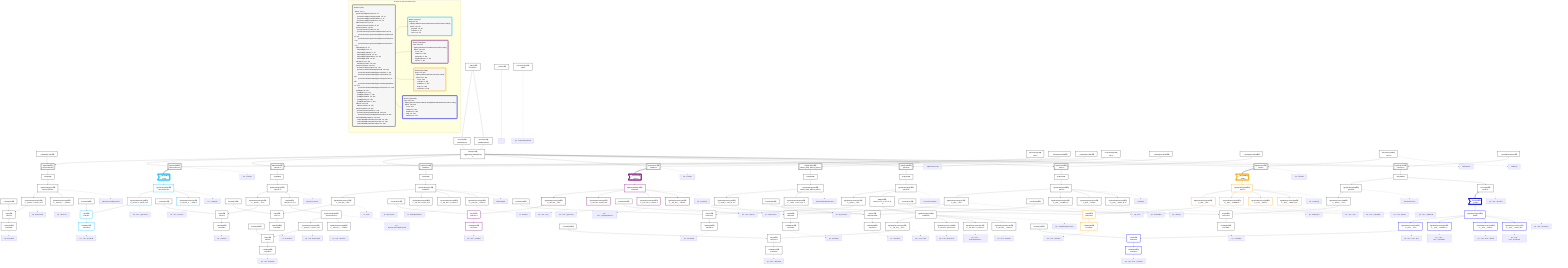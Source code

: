 graph TD
    classDef path fill:#eee,stroke:#000,color:#000
    classDef plan fill:#fff,stroke-width:3px,color:#000
    classDef itemplan fill:#fff,stroke-width:6px,color:#000
    classDef sideeffectplan fill:#f00,stroke-width:6px,color:#000
    classDef bucket fill:#f6f6f6,color:#000,stroke-width:6px,text-align:left


    %% define plans
    __Value0["__Value[0∈0]"]:::plan
    __Value3["__Value[3∈0]<br />ᐸcontextᐳ"]:::plan
    __InputStaticLeaf7["__InputStaticLeaf[7∈0]"]:::plan
    Access9["Access[9∈0]<br />ᐸ3.pgSettingsᐳ"]:::plan
    Access10["Access[10∈0]<br />ᐸ3.withPgClientᐳ"]:::plan
    Object11["Object[11∈0]<br />ᐸ{pgSettings,withPgClient}ᐳ"]:::plan
    PgSelect8[["PgSelect[8∈0]<br />ᐸpersonSecretᐳ"]]:::plan
    First12["First[12∈0]"]:::plan
    PgSelectSingle13["PgSelectSingle[13∈0]<br />ᐸpersonSecretᐳ"]:::plan
    Constant14["Constant[14∈0]"]:::plan
    PgClassExpression15["PgClassExpression[15∈0]<br />ᐸ__person_s...person_id”ᐳ"]:::plan
    List16["List[16∈0]<br />ᐸ14,15ᐳ"]:::plan
    Lambda17["Lambda[17∈0]<br />ᐸencodeᐳ"]:::plan
    PgClassExpression19["PgClassExpression[19∈0]<br />ᐸ__person_s..._.”sekrit”ᐳ"]:::plan
    Connection35["Connection[35∈0]<br />ᐸ31ᐳ"]:::plan
    PgSelect36[["PgSelect[36∈0]<br />ᐸpersonSecretᐳ"]]:::plan
    __Item37>"__Item[37∈1]<br />ᐸ36ᐳ"]:::itemplan
    PgSelectSingle38["PgSelectSingle[38∈1]<br />ᐸpersonSecretᐳ"]:::plan
    Constant39["Constant[39∈0]"]:::plan
    PgClassExpression40["PgClassExpression[40∈1]<br />ᐸ__person_s...person_id”ᐳ"]:::plan
    List41["List[41∈1]<br />ᐸ39,40ᐳ"]:::plan
    Lambda42["Lambda[42∈1]<br />ᐸencodeᐳ"]:::plan
    PgClassExpression44["PgClassExpression[44∈1]<br />ᐸ__person_s..._.”sekrit”ᐳ"]:::plan
    __InputStaticLeaf45["__InputStaticLeaf[45∈0]"]:::plan
    PgSelect46[["PgSelect[46∈0]<br />ᐸpersonᐳ"]]:::plan
    First50["First[50∈0]"]:::plan
    PgSelectSingle51["PgSelectSingle[51∈0]<br />ᐸpersonᐳ"]:::plan
    Constant52["Constant[52∈0]"]:::plan
    PgClassExpression53["PgClassExpression[53∈0]<br />ᐸ__person__.”id”ᐳ"]:::plan
    List54["List[54∈0]<br />ᐸ52,53ᐳ"]:::plan
    Lambda55["Lambda[55∈0]<br />ᐸencodeᐳ"]:::plan
    Map251["Map[251∈0]<br />ᐸ51:{”0”:0,”1”:1}ᐳ"]:::plan
    PgSelectSingle62["PgSelectSingle[62∈0]<br />ᐸpersonSecretᐳ"]:::plan
    Constant63["Constant[63∈0]"]:::plan
    PgClassExpression64["PgClassExpression[64∈0]<br />ᐸ__person_s...person_id”ᐳ"]:::plan
    List65["List[65∈0]<br />ᐸ63,64ᐳ"]:::plan
    Lambda66["Lambda[66∈0]<br />ᐸencodeᐳ"]:::plan
    PgClassExpression68["PgClassExpression[68∈0]<br />ᐸ__person_s..._.”sekrit”ᐳ"]:::plan
    __InputStaticLeaf69["__InputStaticLeaf[69∈0]"]:::plan
    PgSelect70[["PgSelect[70∈0]<br />ᐸleftArmᐳ"]]:::plan
    First74["First[74∈0]"]:::plan
    PgSelectSingle75["PgSelectSingle[75∈0]<br />ᐸleftArmᐳ"]:::plan
    Constant76["Constant[76∈0]"]:::plan
    PgClassExpression77["PgClassExpression[77∈0]<br />ᐸ__left_arm__.”id”ᐳ"]:::plan
    List78["List[78∈0]<br />ᐸ76,77ᐳ"]:::plan
    Lambda79["Lambda[79∈0]<br />ᐸencodeᐳ"]:::plan
    PgClassExpression81["PgClassExpression[81∈0]<br />ᐸ__left_arm...person_id”ᐳ"]:::plan
    PgClassExpression82["PgClassExpression[82∈0]<br />ᐸ__left_arm...in_metres”ᐳ"]:::plan
    PgClassExpression83["PgClassExpression[83∈0]<br />ᐸ__left_arm__.”mood”ᐳ"]:::plan
    Connection101["Connection[101∈0]<br />ᐸ97ᐳ"]:::plan
    PgSelect102[["PgSelect[102∈0]<br />ᐸleftArmᐳ"]]:::plan
    __Item103>"__Item[103∈2]<br />ᐸ102ᐳ"]:::itemplan
    PgSelectSingle104["PgSelectSingle[104∈2]<br />ᐸleftArmᐳ"]:::plan
    Constant105["Constant[105∈0]"]:::plan
    PgClassExpression106["PgClassExpression[106∈2]<br />ᐸ__left_arm__.”id”ᐳ"]:::plan
    List107["List[107∈2]<br />ᐸ105,106ᐳ"]:::plan
    Lambda108["Lambda[108∈2]<br />ᐸencodeᐳ"]:::plan
    PgClassExpression110["PgClassExpression[110∈2]<br />ᐸ__left_arm...person_id”ᐳ"]:::plan
    PgClassExpression111["PgClassExpression[111∈2]<br />ᐸ__left_arm...in_metres”ᐳ"]:::plan
    PgClassExpression112["PgClassExpression[112∈2]<br />ᐸ__left_arm__.”mood”ᐳ"]:::plan
    __InputStaticLeaf113["__InputStaticLeaf[113∈0]"]:::plan
    PgSelect114[["PgSelect[114∈0]<br />ᐸpersonᐳ"]]:::plan
    First118["First[118∈0]"]:::plan
    PgSelectSingle119["PgSelectSingle[119∈0]<br />ᐸpersonᐳ"]:::plan
    Constant120["Constant[120∈0]"]:::plan
    PgClassExpression121["PgClassExpression[121∈0]<br />ᐸ__person__.”id”ᐳ"]:::plan
    List122["List[122∈0]<br />ᐸ120,121ᐳ"]:::plan
    Lambda123["Lambda[123∈0]<br />ᐸencodeᐳ"]:::plan
    Map253["Map[253∈0]<br />ᐸ119:{”0”:0,”1”:1,”2”:2,”3”:3}ᐳ"]:::plan
    PgSelectSingle130["PgSelectSingle[130∈0]<br />ᐸleftArmᐳ"]:::plan
    Constant131["Constant[131∈0]"]:::plan
    PgClassExpression132["PgClassExpression[132∈0]<br />ᐸ__left_arm__.”id”ᐳ"]:::plan
    List133["List[133∈0]<br />ᐸ131,132ᐳ"]:::plan
    Lambda134["Lambda[134∈0]<br />ᐸencodeᐳ"]:::plan
    PgClassExpression136["PgClassExpression[136∈0]<br />ᐸ__left_arm...person_id”ᐳ"]:::plan
    PgClassExpression137["PgClassExpression[137∈0]<br />ᐸ__left_arm...in_metres”ᐳ"]:::plan
    PgClassExpression138["PgClassExpression[138∈0]<br />ᐸ__left_arm__.”mood”ᐳ"]:::plan
    __InputStaticLeaf139["__InputStaticLeaf[139∈0]"]:::plan
    PgSelect140[["PgSelect[140∈0]<br />ᐸpostᐳ"]]:::plan
    First144["First[144∈0]"]:::plan
    PgSelectSingle145["PgSelectSingle[145∈0]<br />ᐸpostᐳ"]:::plan
    Constant146["Constant[146∈0]"]:::plan
    PgClassExpression147["PgClassExpression[147∈0]<br />ᐸ__post__.”id”ᐳ"]:::plan
    List148["List[148∈0]<br />ᐸ146,147ᐳ"]:::plan
    Lambda149["Lambda[149∈0]<br />ᐸencodeᐳ"]:::plan
    PgClassExpression151["PgClassExpression[151∈0]<br />ᐸ__post__.”headline”ᐳ"]:::plan
    PgClassExpression152["PgClassExpression[152∈0]<br />ᐸ__post__.”body”ᐳ"]:::plan
    PgClassExpression153["PgClassExpression[153∈0]<br />ᐸ__post__.”author_id”ᐳ"]:::plan
    Connection178["Connection[178∈0]<br />ᐸ174ᐳ"]:::plan
    PgSelect179[["PgSelect[179∈0]<br />ᐸpostᐳ"]]:::plan
    __Item180>"__Item[180∈3]<br />ᐸ179ᐳ"]:::itemplan
    PgSelectSingle181["PgSelectSingle[181∈3]<br />ᐸpostᐳ"]:::plan
    Constant182["Constant[182∈0]"]:::plan
    PgClassExpression183["PgClassExpression[183∈3]<br />ᐸ__post__.”id”ᐳ"]:::plan
    List184["List[184∈3]<br />ᐸ182,183ᐳ"]:::plan
    Lambda185["Lambda[185∈3]<br />ᐸencodeᐳ"]:::plan
    PgClassExpression187["PgClassExpression[187∈3]<br />ᐸ__post__.”headline”ᐳ"]:::plan
    PgClassExpression188["PgClassExpression[188∈3]<br />ᐸ__post__.”body”ᐳ"]:::plan
    PgClassExpression189["PgClassExpression[189∈3]<br />ᐸ__post__.”author_id”ᐳ"]:::plan
    __InputStaticLeaf190["__InputStaticLeaf[190∈0]"]:::plan
    PgSelect191[["PgSelect[191∈0]<br />ᐸpersonᐳ"]]:::plan
    First195["First[195∈0]"]:::plan
    PgSelectSingle196["PgSelectSingle[196∈0]<br />ᐸpersonᐳ"]:::plan
    Constant197["Constant[197∈0]"]:::plan
    PgClassExpression198["PgClassExpression[198∈0]<br />ᐸ__person__.”id”ᐳ"]:::plan
    List199["List[199∈0]<br />ᐸ197,198ᐳ"]:::plan
    Lambda200["Lambda[200∈0]<br />ᐸencodeᐳ"]:::plan
    Connection226["Connection[226∈0]<br />ᐸ222ᐳ"]:::plan
    Access255["Access[255∈0]<br />ᐸ195.0ᐳ"]:::plan
    __Item228>"__Item[228∈4]<br />ᐸ255ᐳ"]:::itemplan
    PgSelectSingle229["PgSelectSingle[229∈4]<br />ᐸpostᐳ"]:::plan
    Constant230["Constant[230∈0]"]:::plan
    PgClassExpression231["PgClassExpression[231∈4]<br />ᐸ__post__.”id”ᐳ"]:::plan
    List232["List[232∈4]<br />ᐸ230,231ᐳ"]:::plan
    Lambda233["Lambda[233∈4]<br />ᐸencodeᐳ"]:::plan
    PgClassExpression235["PgClassExpression[235∈4]<br />ᐸ__post__.”headline”ᐳ"]:::plan
    PgClassExpression236["PgClassExpression[236∈4]<br />ᐸ__post__.”body”ᐳ"]:::plan
    PgClassExpression237["PgClassExpression[237∈4]<br />ᐸ__post__.”author_id”ᐳ"]:::plan
    PgSelect238[["PgSelect[238∈0]<br />ᐸreturn_table_without_grantsᐳ"]]:::plan
    First242["First[242∈0]"]:::plan
    PgSelectSingle243["PgSelectSingle[243∈0]<br />ᐸreturn_table_without_grantsᐳ"]:::plan
    Constant244["Constant[244∈0]"]:::plan
    PgClassExpression245["PgClassExpression[245∈0]<br />ᐸ__return_t...rson_id_1”ᐳ"]:::plan
    PgClassExpression246["PgClassExpression[246∈0]<br />ᐸ__return_t...rson_id_2”ᐳ"]:::plan
    List247["List[247∈0]<br />ᐸ244,245,246ᐳ"]:::plan
    Lambda248["Lambda[248∈0]<br />ᐸencodeᐳ"]:::plan

    %% plan dependencies
    __Value3 --> Access9
    __Value3 --> Access10
    Access9 & Access10 --> Object11
    Object11 & __InputStaticLeaf7 --> PgSelect8
    PgSelect8 --> First12
    First12 --> PgSelectSingle13
    PgSelectSingle13 --> PgClassExpression15
    Constant14 & PgClassExpression15 --> List16
    List16 --> Lambda17
    PgSelectSingle13 --> PgClassExpression19
    Object11 & Connection35 --> PgSelect36
    PgSelect36 ==> __Item37
    __Item37 --> PgSelectSingle38
    PgSelectSingle38 --> PgClassExpression40
    Constant39 & PgClassExpression40 --> List41
    List41 --> Lambda42
    PgSelectSingle38 --> PgClassExpression44
    Object11 & __InputStaticLeaf45 --> PgSelect46
    PgSelect46 --> First50
    First50 --> PgSelectSingle51
    PgSelectSingle51 --> PgClassExpression53
    Constant52 & PgClassExpression53 --> List54
    List54 --> Lambda55
    PgSelectSingle51 --> Map251
    Map251 --> PgSelectSingle62
    PgSelectSingle62 --> PgClassExpression64
    Constant63 & PgClassExpression64 --> List65
    List65 --> Lambda66
    PgSelectSingle62 --> PgClassExpression68
    Object11 & __InputStaticLeaf69 --> PgSelect70
    PgSelect70 --> First74
    First74 --> PgSelectSingle75
    PgSelectSingle75 --> PgClassExpression77
    Constant76 & PgClassExpression77 --> List78
    List78 --> Lambda79
    PgSelectSingle75 --> PgClassExpression81
    PgSelectSingle75 --> PgClassExpression82
    PgSelectSingle75 --> PgClassExpression83
    Object11 & Connection101 --> PgSelect102
    PgSelect102 ==> __Item103
    __Item103 --> PgSelectSingle104
    PgSelectSingle104 --> PgClassExpression106
    Constant105 & PgClassExpression106 --> List107
    List107 --> Lambda108
    PgSelectSingle104 --> PgClassExpression110
    PgSelectSingle104 --> PgClassExpression111
    PgSelectSingle104 --> PgClassExpression112
    Object11 & __InputStaticLeaf113 --> PgSelect114
    PgSelect114 --> First118
    First118 --> PgSelectSingle119
    PgSelectSingle119 --> PgClassExpression121
    Constant120 & PgClassExpression121 --> List122
    List122 --> Lambda123
    PgSelectSingle119 --> Map253
    Map253 --> PgSelectSingle130
    PgSelectSingle130 --> PgClassExpression132
    Constant131 & PgClassExpression132 --> List133
    List133 --> Lambda134
    PgSelectSingle130 --> PgClassExpression136
    PgSelectSingle130 --> PgClassExpression137
    PgSelectSingle130 --> PgClassExpression138
    Object11 & __InputStaticLeaf139 --> PgSelect140
    PgSelect140 --> First144
    First144 --> PgSelectSingle145
    PgSelectSingle145 --> PgClassExpression147
    Constant146 & PgClassExpression147 --> List148
    List148 --> Lambda149
    PgSelectSingle145 --> PgClassExpression151
    PgSelectSingle145 --> PgClassExpression152
    PgSelectSingle145 --> PgClassExpression153
    Object11 & Connection178 --> PgSelect179
    PgSelect179 ==> __Item180
    __Item180 --> PgSelectSingle181
    PgSelectSingle181 --> PgClassExpression183
    Constant182 & PgClassExpression183 --> List184
    List184 --> Lambda185
    PgSelectSingle181 --> PgClassExpression187
    PgSelectSingle181 --> PgClassExpression188
    PgSelectSingle181 --> PgClassExpression189
    Object11 & __InputStaticLeaf190 --> PgSelect191
    PgSelect191 --> First195
    First195 --> PgSelectSingle196
    PgSelectSingle196 --> PgClassExpression198
    Constant197 & PgClassExpression198 --> List199
    List199 --> Lambda200
    First195 --> Access255
    Access255 ==> __Item228
    __Item228 --> PgSelectSingle229
    PgSelectSingle229 --> PgClassExpression231
    Constant230 & PgClassExpression231 --> List232
    List232 --> Lambda233
    PgSelectSingle229 --> PgClassExpression235
    PgSelectSingle229 --> PgClassExpression236
    PgSelectSingle229 --> PgClassExpression237
    Object11 --> PgSelect238
    PgSelect238 --> First242
    First242 --> PgSelectSingle243
    PgSelectSingle243 --> PgClassExpression245
    PgSelectSingle243 --> PgClassExpression246
    Constant244 & PgClassExpression245 & PgClassExpression246 --> List247
    List247 --> Lambda248

    %% plan-to-path relationships
    P0["~"]
    __Value0 -.-> P0
    P13["ᐳpersonSecretByPersonId"]
    PgSelectSingle13 -.-> P13
    P15["ᐳp…dᐳpersonId"]
    PgClassExpression15 -.-> P15
    P17["ᐳp…dᐳnodeId"]
    Lambda17 -.-> P17
    P19["ᐳp…dᐳsecret"]
    PgClassExpression19 -.-> P19
    P35["ᐳallPersonSecrets"]
    Connection35 -.-> P35
    P36["ᐳa…sᐳnodes"]
    PgSelect36 -.-> P36
    P38["ᐳa…sᐳnodes[]"]
    PgSelectSingle38 -.-> P38
    P40["ᐳa…sᐳn…]ᐳpersonId"]
    PgClassExpression40 -.-> P40
    P42["ᐳa…sᐳn…]ᐳnodeId"]
    Lambda42 -.-> P42
    P44["ᐳa…sᐳn…]ᐳsecret"]
    PgClassExpression44 -.-> P44
    P51["ᐳpersonForSecret"]
    PgSelectSingle51 -.-> P51
    P55["ᐳp…tᐳnodeId"]
    Lambda55 -.-> P55
    P62["ᐳp…tᐳpersonSecretByPersonId"]
    PgSelectSingle62 -.-> P62
    P64["ᐳp…tᐳp…dᐳpersonId"]
    PgClassExpression64 -.-> P64
    P66["ᐳp…tᐳp…dᐳnodeId"]
    Lambda66 -.-> P66
    P68["ᐳp…tᐳp…dᐳsecret"]
    PgClassExpression68 -.-> P68
    P75["ᐳleftArmById"]
    PgSelectSingle75 -.-> P75
    P77["ᐳl…dᐳid"]
    PgClassExpression77 -.-> P77
    P79["ᐳl…dᐳnodeId"]
    Lambda79 -.-> P79
    P81["ᐳl…dᐳpersonId"]
    PgClassExpression81 -.-> P81
    P82["ᐳl…dᐳlengthInMetres"]
    PgClassExpression82 -.-> P82
    P83["ᐳl…dᐳmood"]
    PgClassExpression83 -.-> P83
    P101["ᐳallLeftArms"]
    Connection101 -.-> P101
    P102["ᐳa…sᐳnodes"]
    PgSelect102 -.-> P102
    P104["ᐳa…sᐳnodes[]"]
    PgSelectSingle104 -.-> P104
    P106["ᐳa…sᐳn…]ᐳid"]
    PgClassExpression106 -.-> P106
    P108["ᐳa…sᐳn…]ᐳnodeId"]
    Lambda108 -.-> P108
    P110["ᐳa…sᐳn…]ᐳpersonId"]
    PgClassExpression110 -.-> P110
    P111["ᐳa…sᐳn…]ᐳlengthInMetres"]
    PgClassExpression111 -.-> P111
    P112["ᐳa…sᐳn…]ᐳmood"]
    PgClassExpression112 -.-> P112
    P119["ᐳpersonForLeftArm"]
    PgSelectSingle119 -.-> P119
    P123["ᐳp…mᐳnodeId"]
    Lambda123 -.-> P123
    P130["ᐳp…mᐳleftArmByPersonId"]
    PgSelectSingle130 -.-> P130
    P132["ᐳp…mᐳl…dᐳid"]
    PgClassExpression132 -.-> P132
    P134["ᐳp…mᐳl…dᐳnodeId"]
    Lambda134 -.-> P134
    P136["ᐳp…mᐳl…dᐳpersonId"]
    PgClassExpression136 -.-> P136
    P137["ᐳp…mᐳl…dᐳlengthInMetres"]
    PgClassExpression137 -.-> P137
    P138["ᐳp…mᐳl…dᐳmood"]
    PgClassExpression138 -.-> P138
    P145["ᐳpostById"]
    PgSelectSingle145 -.-> P145
    P147["ᐳp…dᐳid"]
    PgClassExpression147 -.-> P147
    P149["ᐳp…dᐳnodeId"]
    Lambda149 -.-> P149
    P151["ᐳp…dᐳheadline"]
    PgClassExpression151 -.-> P151
    P152["ᐳp…dᐳbody"]
    PgClassExpression152 -.-> P152
    P153["ᐳp…dᐳauthorId"]
    PgClassExpression153 -.-> P153
    P178["ᐳallPosts"]
    Connection178 -.-> P178
    P179["ᐳa…sᐳnodes"]
    PgSelect179 -.-> P179
    P181["ᐳa…sᐳnodes[]"]
    PgSelectSingle181 -.-> P181
    P183["ᐳa…sᐳn…]ᐳid"]
    PgClassExpression183 -.-> P183
    P185["ᐳa…sᐳn…]ᐳnodeId"]
    Lambda185 -.-> P185
    P187["ᐳa…sᐳn…]ᐳheadline"]
    PgClassExpression187 -.-> P187
    P188["ᐳa…sᐳn…]ᐳbody"]
    PgClassExpression188 -.-> P188
    P189["ᐳa…sᐳn…]ᐳauthorId"]
    PgClassExpression189 -.-> P189
    P196["ᐳpersonForPosts"]
    PgSelectSingle196 -.-> P196
    P200["ᐳp…sᐳnodeId"]
    Lambda200 -.-> P200
    P226["ᐳp…sᐳpostsByAuthorId"]
    Connection226 -.-> P226
    P229["ᐳp…sᐳp…dᐳnodes[]"]
    PgSelectSingle229 -.-> P229
    P231["ᐳp…sᐳp…dᐳn…]ᐳid"]
    PgClassExpression231 -.-> P231
    P233["ᐳp…sᐳp…dᐳn…]ᐳnodeId"]
    Lambda233 -.-> P233
    P235["ᐳp…sᐳp…dᐳn…]ᐳheadline"]
    PgClassExpression235 -.-> P235
    P236["ᐳp…sᐳp…dᐳn…]ᐳbody"]
    PgClassExpression236 -.-> P236
    P237["ᐳp…sᐳp…dᐳn…]ᐳauthorId"]
    PgClassExpression237 -.-> P237
    P243["ᐳreturnTableWithoutGrants"]
    PgSelectSingle243 -.-> P243
    P245["ᐳr…sᐳpersonId1"]
    PgClassExpression245 -.-> P245
    P246["ᐳr…sᐳpersonId2"]
    PgClassExpression246 -.-> P246
    P248["ᐳr…sᐳnodeId"]
    Lambda248 -.-> P248
    P255["ᐳp…sᐳp…dᐳnodes"]
    Access255 -.-> P255

    subgraph "Buckets for queries/v4/rbac.basic"
    Bucket0("Bucket 0 (root)<br />~<br />⠀ROOT ᐸ-O- 0<br />⠀⠀personSecretByPersonId ᐸ-O- 13<br />⠀⠀⠀personSecretByPersonId.personId ᐸ-L- 15<br />⠀⠀⠀personSecretByPersonId.nodeId ᐸ-L- 17<br />⠀⠀⠀personSecretByPersonId.secret ᐸ-L- 19<br />⠀⠀allPersonSecrets ᐸ-O- 35<br />⠀⠀⠀allPersonSecrets.nodes ᐸ-A- 36<br />⠀⠀personForSecret ᐸ-O- 51<br />⠀⠀⠀personForSecret.nodeId ᐸ-L- 55<br />⠀⠀⠀personForSecret.personSecretByPersonId ᐸ-O- 62<br />⠀⠀⠀⠀personForSecret.personSecretByPersonId.personId ᐸ-L- 64<br />⠀⠀⠀⠀personForSecret.personSecretByPersonId.nodeId ᐸ-L- 66<br />⠀⠀⠀⠀personForSecret.personSecretByPersonId.secret ᐸ-L- 68<br />⠀⠀leftArmById ᐸ-O- 75<br />⠀⠀⠀leftArmById.id ᐸ-L- 77<br />⠀⠀⠀leftArmById.nodeId ᐸ-L- 79<br />⠀⠀⠀leftArmById.personId ᐸ-L- 81<br />⠀⠀⠀leftArmById.lengthInMetres ᐸ-L- 82<br />⠀⠀⠀leftArmById.mood ᐸ-L- 83<br />⠀⠀allLeftArms ᐸ-O- 101<br />⠀⠀⠀allLeftArms.nodes ᐸ-A- 102<br />⠀⠀personForLeftArm ᐸ-O- 119<br />⠀⠀⠀personForLeftArm.nodeId ᐸ-L- 123<br />⠀⠀⠀personForLeftArm.leftArmByPersonId ᐸ-O- 130<br />⠀⠀⠀⠀personForLeftArm.leftArmByPersonId.id ᐸ-L- 132<br />⠀⠀⠀⠀personForLeftArm.leftArmByPersonId.nodeId ᐸ-L- 134<br />⠀⠀⠀⠀personForLeftArm.leftArmByPersonId.personId ᐸ-L- 136<br />⠀⠀⠀⠀personForLeftArm.leftArmByPersonId.lengthInMetres ᐸ-L- 137<br />⠀⠀⠀⠀personForLeftArm.leftArmByPersonId.mood ᐸ-L- 138<br />⠀⠀postById ᐸ-O- 145<br />⠀⠀⠀postById.id ᐸ-L- 147<br />⠀⠀⠀postById.nodeId ᐸ-L- 149<br />⠀⠀⠀postById.headline ᐸ-L- 151<br />⠀⠀⠀postById.body ᐸ-L- 152<br />⠀⠀⠀postById.authorId ᐸ-L- 153<br />⠀⠀allPosts ᐸ-O- 178<br />⠀⠀⠀allPosts.nodes ᐸ-A- 179<br />⠀⠀personForPosts ᐸ-O- 196<br />⠀⠀⠀personForPosts.nodeId ᐸ-L- 200<br />⠀⠀⠀personForPosts.postsByAuthorId ᐸ-O- 226<br />⠀⠀⠀⠀personForPosts.postsByAuthorId.nodes ᐸ-A- 255<br />⠀⠀returnTableWithoutGrants ᐸ-O- 243<br />⠀⠀⠀returnTableWithoutGrants.personId1 ᐸ-L- 245<br />⠀⠀⠀returnTableWithoutGrants.personId2 ᐸ-L- 246<br />⠀⠀⠀returnTableWithoutGrants.nodeId ᐸ-L- 248"):::bucket
    classDef bucket0 stroke:#696969
    class Bucket0,__Value0,__Value3,__InputStaticLeaf7,PgSelect8,Access9,Access10,Object11,First12,PgSelectSingle13,Constant14,PgClassExpression15,List16,Lambda17,PgClassExpression19,Connection35,PgSelect36,Constant39,__InputStaticLeaf45,PgSelect46,First50,PgSelectSingle51,Constant52,PgClassExpression53,List54,Lambda55,PgSelectSingle62,Constant63,PgClassExpression64,List65,Lambda66,PgClassExpression68,__InputStaticLeaf69,PgSelect70,First74,PgSelectSingle75,Constant76,PgClassExpression77,List78,Lambda79,PgClassExpression81,PgClassExpression82,PgClassExpression83,Connection101,PgSelect102,Constant105,__InputStaticLeaf113,PgSelect114,First118,PgSelectSingle119,Constant120,PgClassExpression121,List122,Lambda123,PgSelectSingle130,Constant131,PgClassExpression132,List133,Lambda134,PgClassExpression136,PgClassExpression137,PgClassExpression138,__InputStaticLeaf139,PgSelect140,First144,PgSelectSingle145,Constant146,PgClassExpression147,List148,Lambda149,PgClassExpression151,PgClassExpression152,PgClassExpression153,Connection178,PgSelect179,Constant182,__InputStaticLeaf190,PgSelect191,First195,PgSelectSingle196,Constant197,PgClassExpression198,List199,Lambda200,Connection226,Constant230,PgSelect238,First242,PgSelectSingle243,Constant244,PgClassExpression245,PgClassExpression246,List247,Lambda248,Map251,Map253,Access255 bucket0
    Bucket1("Bucket 1 (item37)<br />Deps: 36, 39<br />~ᐳQuery.allPersonSecretsᐳPersonSecretsConnection.nodes[]<br />⠀ROOT ᐸ-O- 38<br />⠀⠀personId ᐸ-L- 40<br />⠀⠀nodeId ᐸ-L- 42<br />⠀⠀secret ᐸ-L- 44"):::bucket
    classDef bucket1 stroke:#00bfff
    class Bucket1,__Item37,PgSelectSingle38,PgClassExpression40,List41,Lambda42,PgClassExpression44 bucket1
    Bucket2("Bucket 2 (item103)<br />Deps: 102, 105<br />~ᐳQuery.allLeftArmsᐳLeftArmsConnection.nodes[]<br />⠀ROOT ᐸ-O- 104<br />⠀⠀id ᐸ-L- 106<br />⠀⠀nodeId ᐸ-L- 108<br />⠀⠀personId ᐸ-L- 110<br />⠀⠀lengthInMetres ᐸ-L- 111<br />⠀⠀mood ᐸ-L- 112"):::bucket
    classDef bucket2 stroke:#7f007f
    class Bucket2,__Item103,PgSelectSingle104,PgClassExpression106,List107,Lambda108,PgClassExpression110,PgClassExpression111,PgClassExpression112 bucket2
    Bucket3("Bucket 3 (item180)<br />Deps: 179, 182<br />~ᐳQuery.allPostsᐳPostsConnection.nodes[]<br />⠀ROOT ᐸ-O- 181<br />⠀⠀id ᐸ-L- 183<br />⠀⠀nodeId ᐸ-L- 185<br />⠀⠀headline ᐸ-L- 187<br />⠀⠀body ᐸ-L- 188<br />⠀⠀authorId ᐸ-L- 189"):::bucket
    classDef bucket3 stroke:#ffa500
    class Bucket3,__Item180,PgSelectSingle181,PgClassExpression183,List184,Lambda185,PgClassExpression187,PgClassExpression188,PgClassExpression189 bucket3
    Bucket4("Bucket 4 (item228)<br />Deps: 255, 230<br />~ᐳQuery.personForPostsᐳPerson.postsByAuthorIdᐳPostsConnection.nodes[]<br />⠀ROOT ᐸ-O- 229<br />⠀⠀id ᐸ-L- 231<br />⠀⠀nodeId ᐸ-L- 233<br />⠀⠀headline ᐸ-L- 235<br />⠀⠀body ᐸ-L- 236<br />⠀⠀authorId ᐸ-L- 237"):::bucket
    classDef bucket4 stroke:#0000ff
    class Bucket4,__Item228,PgSelectSingle229,PgClassExpression231,List232,Lambda233,PgClassExpression235,PgClassExpression236,PgClassExpression237 bucket4
    Bucket0 --> Bucket1 & Bucket2 & Bucket3 & Bucket4
    end